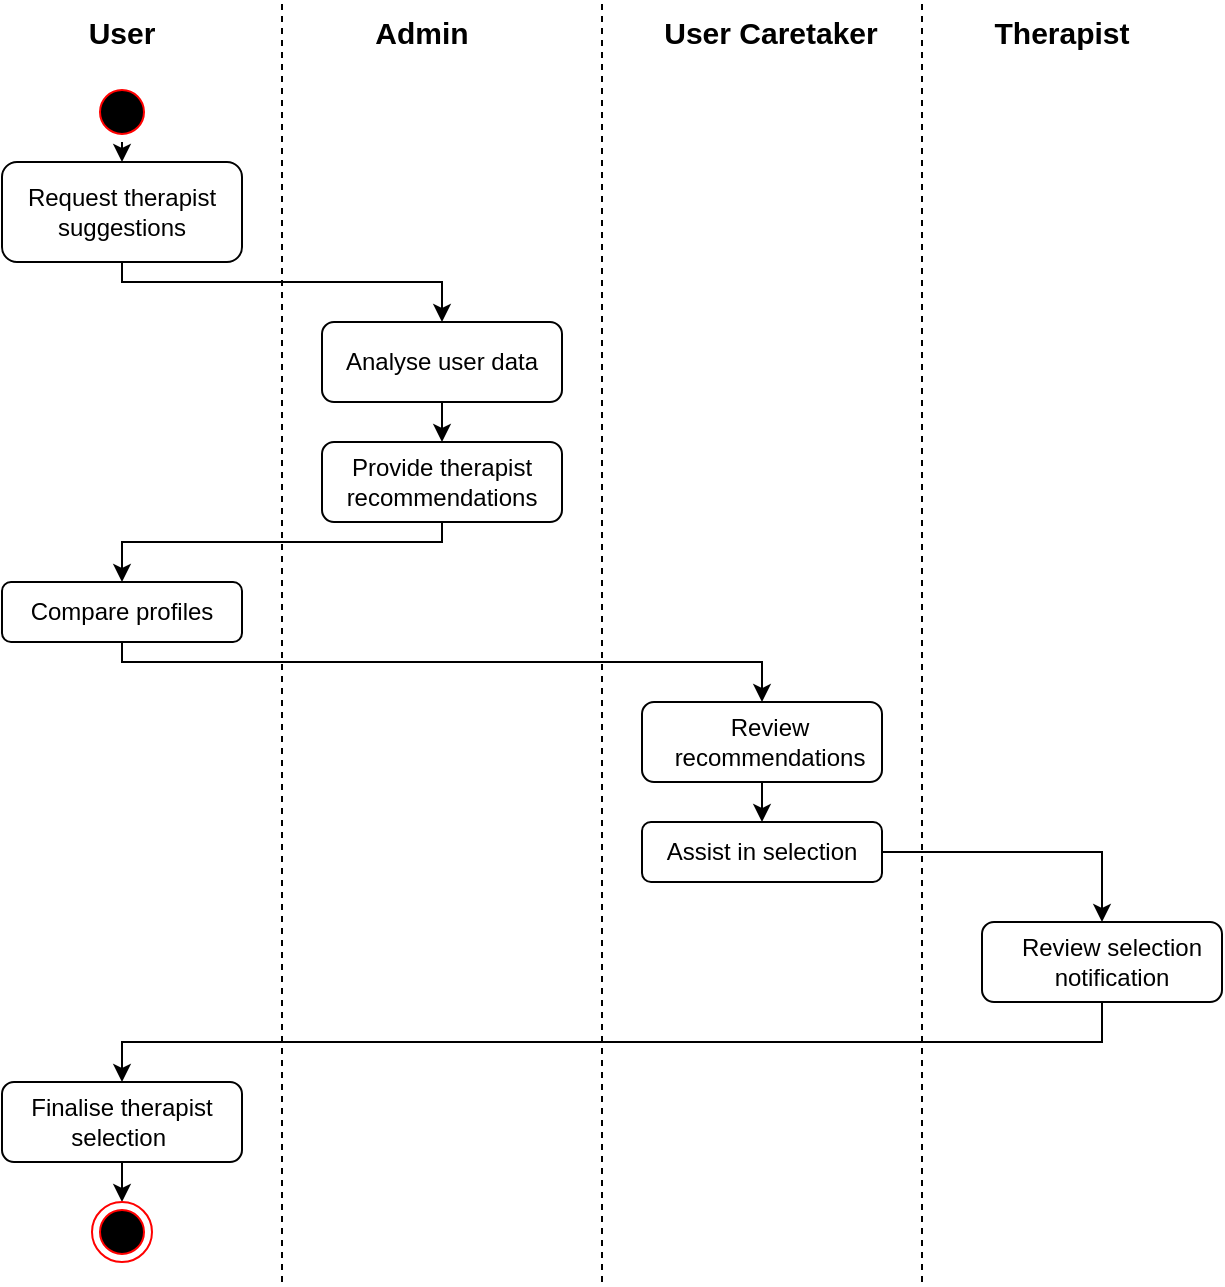 <mxfile version="26.0.6">
  <diagram name="Page-1" id="65cx6cvCK1tQKtDtjsXA">
    <mxGraphModel dx="880" dy="472" grid="1" gridSize="10" guides="1" tooltips="1" connect="1" arrows="1" fold="1" page="1" pageScale="1" pageWidth="827" pageHeight="1169" math="0" shadow="0">
      <root>
        <mxCell id="0" />
        <mxCell id="1" parent="0" />
        <mxCell id="ENjtyf5NIwfFqfkB0VNB-1" value="" style="endArrow=none;dashed=1;html=1;rounded=0;" edge="1" parent="1">
          <mxGeometry width="50" height="50" relative="1" as="geometry">
            <mxPoint x="200" y="680" as="sourcePoint" />
            <mxPoint x="200" y="40" as="targetPoint" />
            <Array as="points">
              <mxPoint x="200" y="180" />
            </Array>
          </mxGeometry>
        </mxCell>
        <mxCell id="ENjtyf5NIwfFqfkB0VNB-3" value="" style="rounded=1;whiteSpace=wrap;html=1;" vertex="1" parent="1">
          <mxGeometry x="60" y="120" width="120" height="50" as="geometry" />
        </mxCell>
        <mxCell id="ENjtyf5NIwfFqfkB0VNB-29" style="edgeStyle=orthogonalEdgeStyle;rounded=0;orthogonalLoop=1;jettySize=auto;html=1;exitX=0.5;exitY=1;exitDx=0;exitDy=0;entryX=0.5;entryY=0;entryDx=0;entryDy=0;" edge="1" parent="1" source="ENjtyf5NIwfFqfkB0VNB-4" target="ENjtyf5NIwfFqfkB0VNB-5">
          <mxGeometry relative="1" as="geometry" />
        </mxCell>
        <mxCell id="ENjtyf5NIwfFqfkB0VNB-4" value="" style="rounded=1;whiteSpace=wrap;html=1;" vertex="1" parent="1">
          <mxGeometry x="220" y="200" width="120" height="40" as="geometry" />
        </mxCell>
        <mxCell id="ENjtyf5NIwfFqfkB0VNB-31" style="edgeStyle=orthogonalEdgeStyle;rounded=0;orthogonalLoop=1;jettySize=auto;html=1;exitX=0.5;exitY=1;exitDx=0;exitDy=0;entryX=0.5;entryY=0;entryDx=0;entryDy=0;" edge="1" parent="1" source="ENjtyf5NIwfFqfkB0VNB-5" target="ENjtyf5NIwfFqfkB0VNB-16">
          <mxGeometry relative="1" as="geometry">
            <Array as="points">
              <mxPoint x="280" y="310" />
              <mxPoint x="120" y="310" />
            </Array>
          </mxGeometry>
        </mxCell>
        <mxCell id="ENjtyf5NIwfFqfkB0VNB-5" value="" style="rounded=1;whiteSpace=wrap;html=1;" vertex="1" parent="1">
          <mxGeometry x="220" y="260" width="120" height="40" as="geometry" />
        </mxCell>
        <mxCell id="ENjtyf5NIwfFqfkB0VNB-6" value="" style="rounded=1;whiteSpace=wrap;html=1;" vertex="1" parent="1">
          <mxGeometry x="60" y="330" width="120" height="30" as="geometry" />
        </mxCell>
        <mxCell id="ENjtyf5NIwfFqfkB0VNB-7" value="" style="endArrow=none;dashed=1;html=1;rounded=0;" edge="1" parent="1">
          <mxGeometry width="50" height="50" relative="1" as="geometry">
            <mxPoint x="360" y="680" as="sourcePoint" />
            <mxPoint x="360" y="40" as="targetPoint" />
            <Array as="points">
              <mxPoint x="360" y="420" />
              <mxPoint x="360" y="190" />
            </Array>
          </mxGeometry>
        </mxCell>
        <mxCell id="ENjtyf5NIwfFqfkB0VNB-8" value="" style="endArrow=none;dashed=1;html=1;rounded=0;" edge="1" parent="1">
          <mxGeometry width="50" height="50" relative="1" as="geometry">
            <mxPoint x="520" y="680" as="sourcePoint" />
            <mxPoint x="520" y="40" as="targetPoint" />
            <Array as="points">
              <mxPoint x="520" y="424.5" />
              <mxPoint x="520" y="194.5" />
            </Array>
          </mxGeometry>
        </mxCell>
        <mxCell id="ENjtyf5NIwfFqfkB0VNB-34" style="edgeStyle=orthogonalEdgeStyle;rounded=0;orthogonalLoop=1;jettySize=auto;html=1;exitX=0.5;exitY=1;exitDx=0;exitDy=0;entryX=0.5;entryY=0;entryDx=0;entryDy=0;" edge="1" parent="1" source="ENjtyf5NIwfFqfkB0VNB-9" target="ENjtyf5NIwfFqfkB0VNB-18">
          <mxGeometry relative="1" as="geometry" />
        </mxCell>
        <mxCell id="ENjtyf5NIwfFqfkB0VNB-9" value="" style="rounded=1;whiteSpace=wrap;html=1;" vertex="1" parent="1">
          <mxGeometry x="380" y="390" width="120" height="40" as="geometry" />
        </mxCell>
        <mxCell id="ENjtyf5NIwfFqfkB0VNB-35" style="edgeStyle=orthogonalEdgeStyle;rounded=0;orthogonalLoop=1;jettySize=auto;html=1;exitX=1;exitY=0.5;exitDx=0;exitDy=0;entryX=0.5;entryY=0;entryDx=0;entryDy=0;" edge="1" parent="1" source="ENjtyf5NIwfFqfkB0VNB-10" target="ENjtyf5NIwfFqfkB0VNB-11">
          <mxGeometry relative="1" as="geometry" />
        </mxCell>
        <mxCell id="ENjtyf5NIwfFqfkB0VNB-10" value="" style="rounded=1;whiteSpace=wrap;html=1;" vertex="1" parent="1">
          <mxGeometry x="380" y="450" width="120" height="30" as="geometry" />
        </mxCell>
        <mxCell id="ENjtyf5NIwfFqfkB0VNB-36" style="edgeStyle=orthogonalEdgeStyle;rounded=0;orthogonalLoop=1;jettySize=auto;html=1;exitX=0.5;exitY=1;exitDx=0;exitDy=0;entryX=0.5;entryY=0;entryDx=0;entryDy=0;" edge="1" parent="1" source="ENjtyf5NIwfFqfkB0VNB-11" target="ENjtyf5NIwfFqfkB0VNB-12">
          <mxGeometry relative="1" as="geometry" />
        </mxCell>
        <mxCell id="ENjtyf5NIwfFqfkB0VNB-11" value="" style="rounded=1;whiteSpace=wrap;html=1;" vertex="1" parent="1">
          <mxGeometry x="550" y="500" width="120" height="40" as="geometry" />
        </mxCell>
        <mxCell id="ENjtyf5NIwfFqfkB0VNB-38" style="edgeStyle=orthogonalEdgeStyle;rounded=0;orthogonalLoop=1;jettySize=auto;html=1;exitX=0.5;exitY=1;exitDx=0;exitDy=0;" edge="1" parent="1" source="ENjtyf5NIwfFqfkB0VNB-12">
          <mxGeometry relative="1" as="geometry">
            <mxPoint x="120" y="640" as="targetPoint" />
          </mxGeometry>
        </mxCell>
        <mxCell id="ENjtyf5NIwfFqfkB0VNB-12" value="" style="rounded=1;whiteSpace=wrap;html=1;" vertex="1" parent="1">
          <mxGeometry x="60" y="580" width="120" height="40" as="geometry" />
        </mxCell>
        <mxCell id="ENjtyf5NIwfFqfkB0VNB-13" value="Request therapist suggestions" style="text;html=1;align=center;verticalAlign=middle;whiteSpace=wrap;rounded=0;" vertex="1" parent="1">
          <mxGeometry x="70" y="130" width="100" height="30" as="geometry" />
        </mxCell>
        <mxCell id="ENjtyf5NIwfFqfkB0VNB-14" value="Analyse user data" style="text;html=1;align=center;verticalAlign=middle;whiteSpace=wrap;rounded=0;" vertex="1" parent="1">
          <mxGeometry x="230" y="205" width="100" height="30" as="geometry" />
        </mxCell>
        <mxCell id="ENjtyf5NIwfFqfkB0VNB-15" value="Provide therapist recommendations" style="text;html=1;align=center;verticalAlign=middle;whiteSpace=wrap;rounded=0;" vertex="1" parent="1">
          <mxGeometry x="240" y="265" width="80" height="30" as="geometry" />
        </mxCell>
        <mxCell id="ENjtyf5NIwfFqfkB0VNB-32" style="edgeStyle=orthogonalEdgeStyle;rounded=0;orthogonalLoop=1;jettySize=auto;html=1;exitX=0.5;exitY=1;exitDx=0;exitDy=0;entryX=0.5;entryY=0;entryDx=0;entryDy=0;" edge="1" parent="1" source="ENjtyf5NIwfFqfkB0VNB-16" target="ENjtyf5NIwfFqfkB0VNB-9">
          <mxGeometry relative="1" as="geometry">
            <Array as="points">
              <mxPoint x="120" y="370" />
              <mxPoint x="440" y="370" />
            </Array>
          </mxGeometry>
        </mxCell>
        <mxCell id="ENjtyf5NIwfFqfkB0VNB-16" value="Compare profiles" style="text;html=1;align=center;verticalAlign=middle;whiteSpace=wrap;rounded=0;" vertex="1" parent="1">
          <mxGeometry x="70" y="330" width="100" height="30" as="geometry" />
        </mxCell>
        <mxCell id="ENjtyf5NIwfFqfkB0VNB-17" value="Review recommendations" style="text;html=1;align=center;verticalAlign=middle;whiteSpace=wrap;rounded=0;" vertex="1" parent="1">
          <mxGeometry x="414" y="395" width="60" height="30" as="geometry" />
        </mxCell>
        <mxCell id="ENjtyf5NIwfFqfkB0VNB-18" value="Assist in selection" style="text;html=1;align=center;verticalAlign=middle;whiteSpace=wrap;rounded=0;" vertex="1" parent="1">
          <mxGeometry x="390" y="450" width="100" height="30" as="geometry" />
        </mxCell>
        <mxCell id="ENjtyf5NIwfFqfkB0VNB-19" value="Review selection notification" style="text;html=1;align=center;verticalAlign=middle;whiteSpace=wrap;rounded=0;" vertex="1" parent="1">
          <mxGeometry x="560" y="505" width="110" height="30" as="geometry" />
        </mxCell>
        <mxCell id="ENjtyf5NIwfFqfkB0VNB-20" value="Finalise therapist selection&amp;nbsp;" style="text;html=1;align=center;verticalAlign=middle;whiteSpace=wrap;rounded=0;" vertex="1" parent="1">
          <mxGeometry x="60" y="585" width="120" height="30" as="geometry" />
        </mxCell>
        <mxCell id="ENjtyf5NIwfFqfkB0VNB-25" value="" style="endArrow=classic;html=1;rounded=0;exitX=0.5;exitY=1;exitDx=0;exitDy=0;exitPerimeter=0;entryX=0.5;entryY=0;entryDx=0;entryDy=0;" edge="1" parent="1" source="ENjtyf5NIwfFqfkB0VNB-3" target="ENjtyf5NIwfFqfkB0VNB-4">
          <mxGeometry width="50" height="50" relative="1" as="geometry">
            <mxPoint x="390" y="270" as="sourcePoint" />
            <mxPoint x="440" y="220" as="targetPoint" />
            <Array as="points">
              <mxPoint x="120" y="180" />
              <mxPoint x="280" y="180" />
            </Array>
          </mxGeometry>
        </mxCell>
        <mxCell id="ENjtyf5NIwfFqfkB0VNB-45" style="edgeStyle=orthogonalEdgeStyle;rounded=0;orthogonalLoop=1;jettySize=auto;html=1;exitX=0.5;exitY=1;exitDx=0;exitDy=0;entryX=0.5;entryY=0;entryDx=0;entryDy=0;" edge="1" parent="1" source="ENjtyf5NIwfFqfkB0VNB-42" target="ENjtyf5NIwfFqfkB0VNB-3">
          <mxGeometry relative="1" as="geometry" />
        </mxCell>
        <mxCell id="ENjtyf5NIwfFqfkB0VNB-42" value="" style="ellipse;html=1;shape=startState;fillColor=#000000;strokeColor=#ff0000;" vertex="1" parent="1">
          <mxGeometry x="105" y="80" width="30" height="30" as="geometry" />
        </mxCell>
        <mxCell id="ENjtyf5NIwfFqfkB0VNB-46" value="" style="ellipse;html=1;shape=endState;fillColor=#000000;strokeColor=#ff0000;" vertex="1" parent="1">
          <mxGeometry x="105" y="640" width="30" height="30" as="geometry" />
        </mxCell>
        <mxCell id="ENjtyf5NIwfFqfkB0VNB-47" value="&lt;font style=&quot;font-size: 15px;&quot;&gt;&lt;b&gt;User&lt;/b&gt;&lt;/font&gt;" style="text;html=1;align=center;verticalAlign=middle;whiteSpace=wrap;rounded=0;" vertex="1" parent="1">
          <mxGeometry x="90" y="40" width="60" height="30" as="geometry" />
        </mxCell>
        <mxCell id="ENjtyf5NIwfFqfkB0VNB-48" value="&lt;font style=&quot;font-size: 15px;&quot;&gt;&lt;b&gt;Admin&lt;/b&gt;&lt;/font&gt;" style="text;html=1;align=center;verticalAlign=middle;whiteSpace=wrap;rounded=0;" vertex="1" parent="1">
          <mxGeometry x="240" y="40" width="60" height="30" as="geometry" />
        </mxCell>
        <mxCell id="ENjtyf5NIwfFqfkB0VNB-49" value="&lt;font style=&quot;font-size: 15px;&quot;&gt;&lt;b&gt;User Caretaker&lt;/b&gt;&lt;/font&gt;" style="text;html=1;align=center;verticalAlign=middle;whiteSpace=wrap;rounded=0;" vertex="1" parent="1">
          <mxGeometry x="386.5" y="40" width="115" height="30" as="geometry" />
        </mxCell>
        <mxCell id="ENjtyf5NIwfFqfkB0VNB-50" value="&lt;font style=&quot;font-size: 15px;&quot;&gt;&lt;b&gt;Therapist&lt;/b&gt;&lt;/font&gt;" style="text;html=1;align=center;verticalAlign=middle;whiteSpace=wrap;rounded=0;" vertex="1" parent="1">
          <mxGeometry x="560" y="40" width="60" height="30" as="geometry" />
        </mxCell>
      </root>
    </mxGraphModel>
  </diagram>
</mxfile>
